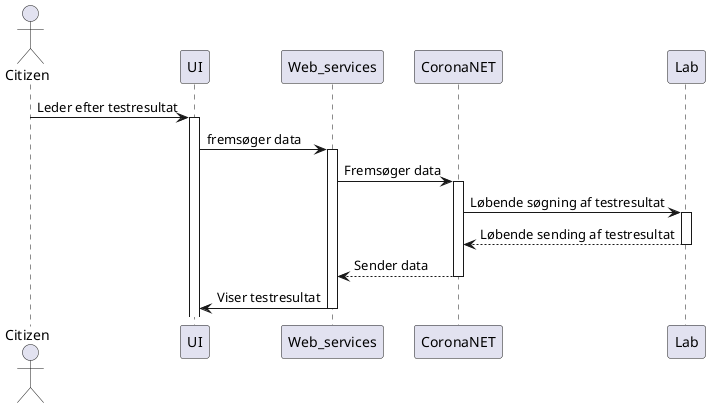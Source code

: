 @startuml
'https://plantuml.com/sequence-diagram

actor Citizen

Citizen -> UI: Leder efter testresultat

activate UI
UI -> Web_services: fremsøger data

activate Web_services
Web_services -> CoronaNET: Fremsøger data
activate CoronaNET

CoronaNET -> Lab: Løbende søgning af testresultat
activate Lab
CoronaNET <-- Lab: Løbende sending af testresultat
deactivate Lab

Web_services <-- CoronaNET: Sender data
deactivate CoronaNET

UI <- Web_services: Viser testresultat
deactivate Web_services




@enduml
